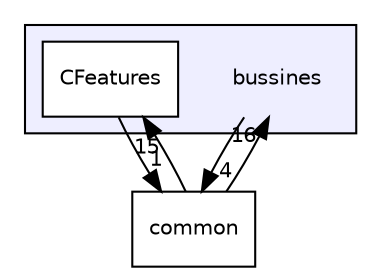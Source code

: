 digraph "bussines" {
  compound=true
  node [ fontsize="10", fontname="Helvetica"];
  edge [ labelfontsize="10", labelfontname="Helvetica"];
  subgraph clusterdir_4d4b9fee55c4b9a838fcef7eab53f435 {
    graph [ bgcolor="#eeeeff", pencolor="black", label="" URL="dir_4d4b9fee55c4b9a838fcef7eab53f435.html"];
    dir_4d4b9fee55c4b9a838fcef7eab53f435 [shape=plaintext label="bussines"];
    dir_1399a21d8fbcb29f7365b4fdff2e60fe [shape=box label="CFeatures" color="black" fillcolor="white" style="filled" URL="dir_1399a21d8fbcb29f7365b4fdff2e60fe.html"];
  }
  dir_bdd9a5d540de89e9fe90efdfc6973a4f [shape=box label="common" URL="dir_bdd9a5d540de89e9fe90efdfc6973a4f.html"];
  dir_4d4b9fee55c4b9a838fcef7eab53f435->dir_bdd9a5d540de89e9fe90efdfc6973a4f [headlabel="4", labeldistance=1.5 headhref="dir_000000_000002.html"];
  dir_bdd9a5d540de89e9fe90efdfc6973a4f->dir_4d4b9fee55c4b9a838fcef7eab53f435 [headlabel="16", labeldistance=1.5 headhref="dir_000002_000000.html"];
  dir_bdd9a5d540de89e9fe90efdfc6973a4f->dir_1399a21d8fbcb29f7365b4fdff2e60fe [headlabel="15", labeldistance=1.5 headhref="dir_000002_000001.html"];
  dir_1399a21d8fbcb29f7365b4fdff2e60fe->dir_bdd9a5d540de89e9fe90efdfc6973a4f [headlabel="1", labeldistance=1.5 headhref="dir_000001_000002.html"];
}
